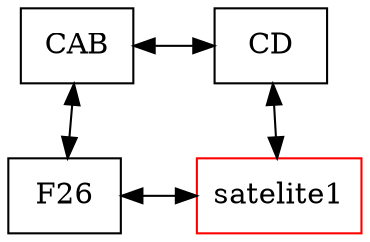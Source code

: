 digraph{
rankdir=TB;
node [shape=rectangle];
graph[ nodesep = 0.5];
CAB -> CD[dir=both];
CAB -> F26[dir=both];
F26->satelite1[dir=both];
satelite1[color=red]
CD->satelite1[dir=both];
 { rank=same; CAB CD }
 { rank=same; F26 satelite1 }
}